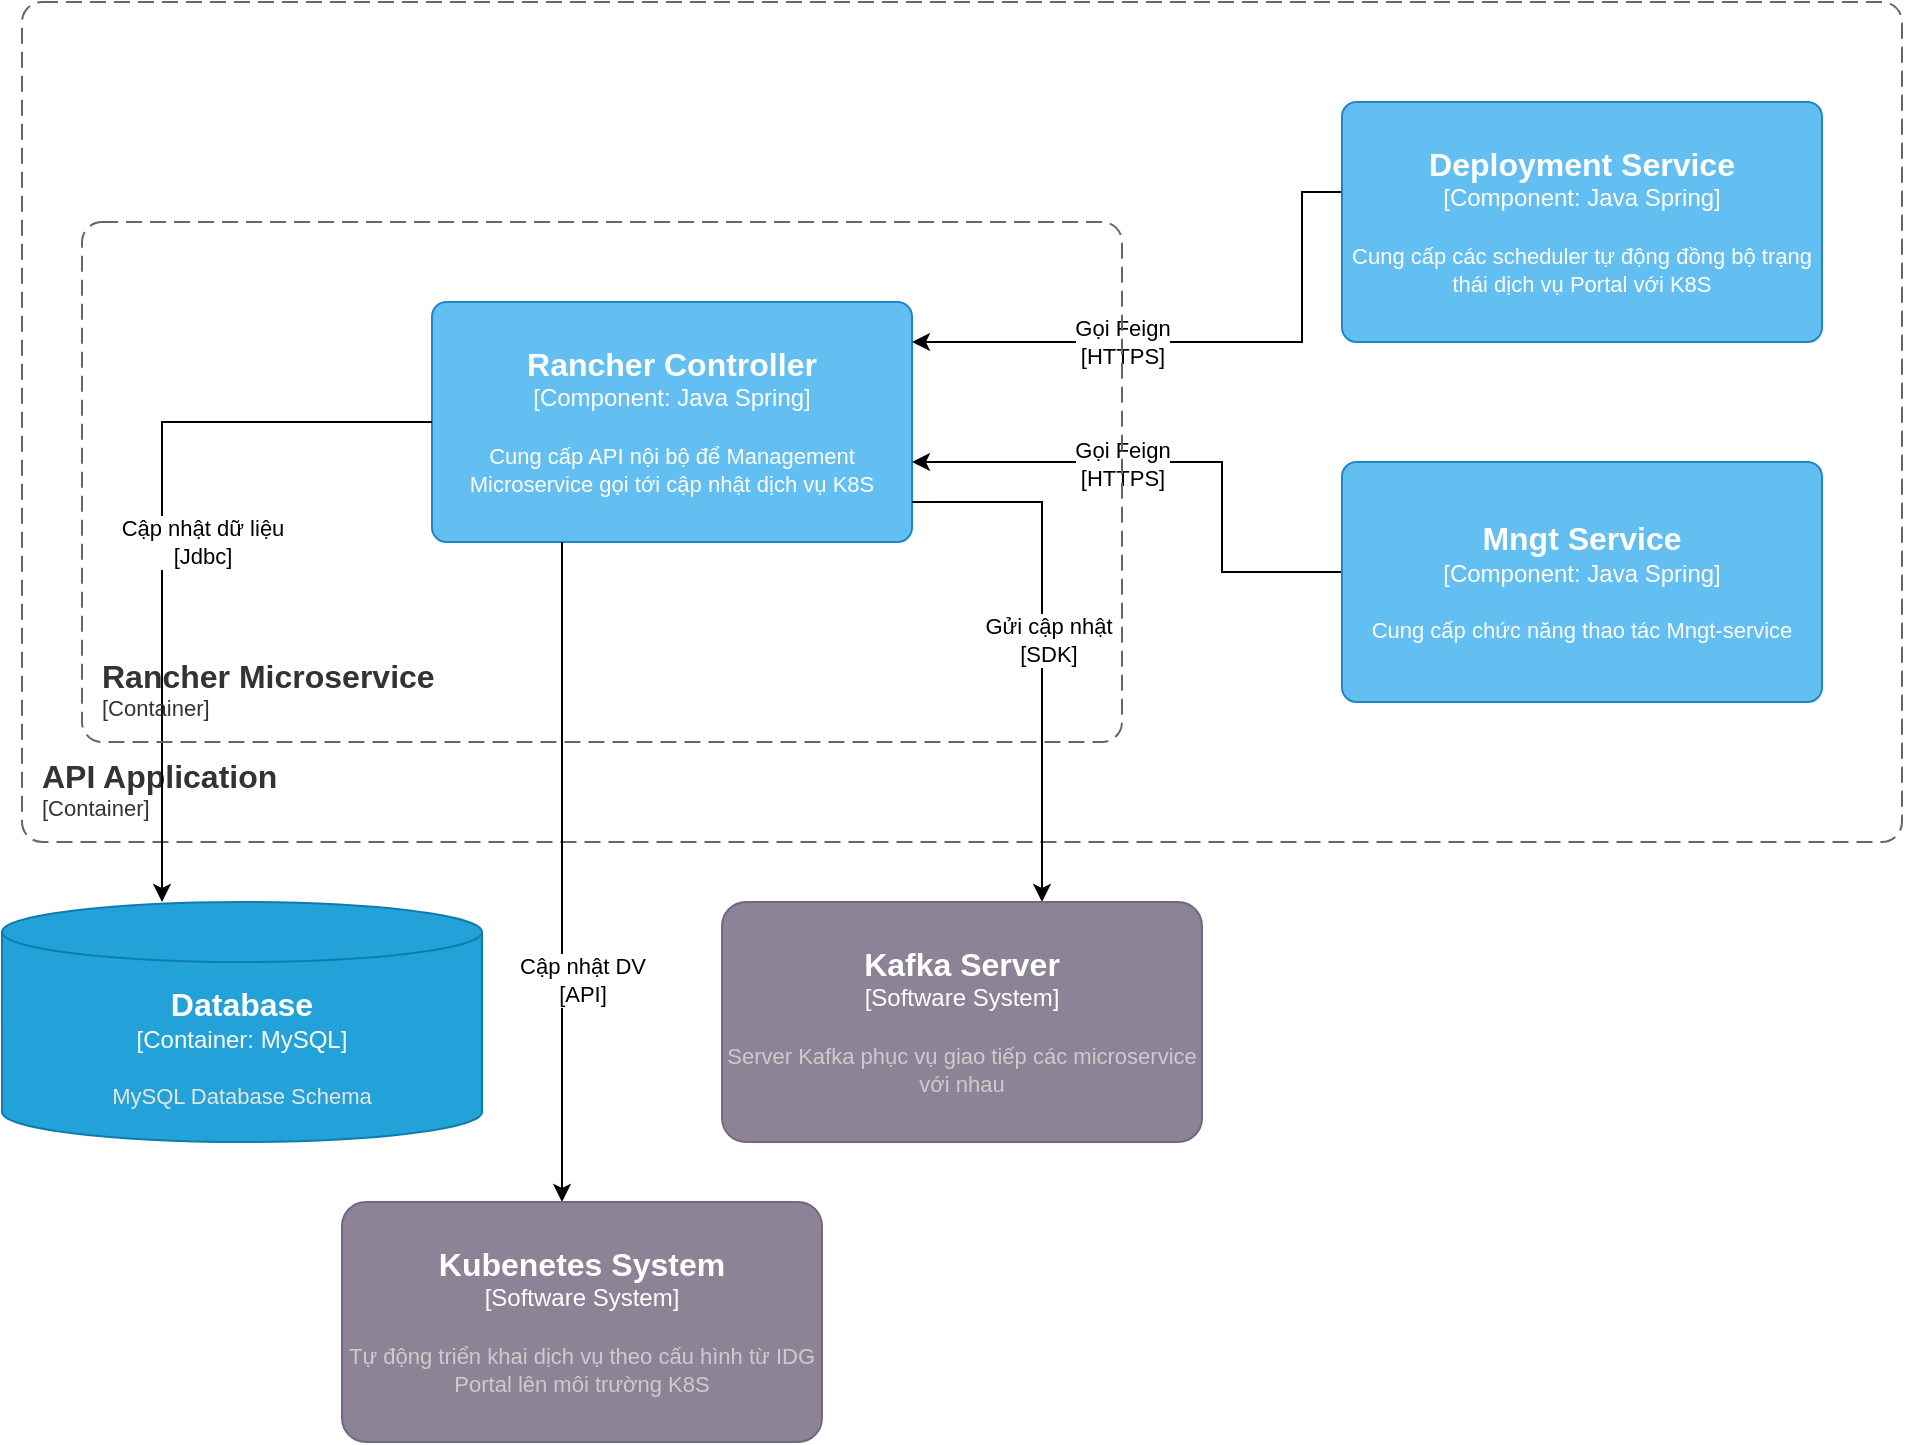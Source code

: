 <mxfile version="20.8.20" type="github">
  <diagram name="Page-1" id="r6R_MJJe3sFELVFsCdEv">
    <mxGraphModel dx="1434" dy="796" grid="1" gridSize="10" guides="1" tooltips="1" connect="1" arrows="1" fold="1" page="1" pageScale="1" pageWidth="850" pageHeight="1100" math="0" shadow="0">
      <root>
        <mxCell id="0" />
        <mxCell id="1" parent="0" />
        <object placeholders="1" c4Name="API Application" c4Type="ContainerScopeBoundary" c4Application="Container" label="&lt;font style=&quot;font-size: 16px&quot;&gt;&lt;b&gt;&lt;div style=&quot;text-align: left&quot;&gt;%c4Name%&lt;/div&gt;&lt;/b&gt;&lt;/font&gt;&lt;div style=&quot;text-align: left&quot;&gt;[%c4Application%]&lt;/div&gt;" id="7XX_SckrA5c89FIKtkMo-1">
          <mxCell style="rounded=1;fontSize=11;whiteSpace=wrap;html=1;dashed=1;arcSize=20;fillColor=none;strokeColor=#666666;fontColor=#333333;labelBackgroundColor=none;align=left;verticalAlign=bottom;labelBorderColor=none;spacingTop=0;spacing=10;dashPattern=8 4;metaEdit=1;rotatable=0;perimeter=rectanglePerimeter;noLabel=0;labelPadding=0;allowArrows=0;connectable=0;expand=0;recursiveResize=0;editable=1;pointerEvents=0;absoluteArcSize=1;points=[[0.25,0,0],[0.5,0,0],[0.75,0,0],[1,0.25,0],[1,0.5,0],[1,0.75,0],[0.75,1,0],[0.5,1,0],[0.25,1,0],[0,0.75,0],[0,0.5,0],[0,0.25,0]];" parent="1" vertex="1">
            <mxGeometry x="120" y="370" width="940" height="420" as="geometry" />
          </mxCell>
        </object>
        <object placeholders="1" c4Name="Rancher Controller" c4Type="Component" c4Technology="Java Spring" c4Description="Cung cấp API nội bộ để Management Microservice gọi tới cập nhật dịch vụ K8S" label="&lt;font style=&quot;font-size: 16px&quot;&gt;&lt;b&gt;%c4Name%&lt;/b&gt;&lt;/font&gt;&lt;div&gt;[%c4Type%: %c4Technology%]&lt;/div&gt;&lt;br&gt;&lt;div&gt;&lt;font style=&quot;font-size: 11px&quot;&gt;%c4Description%&lt;/font&gt;&lt;/div&gt;" id="7XX_SckrA5c89FIKtkMo-11">
          <mxCell style="rounded=1;whiteSpace=wrap;html=1;labelBackgroundColor=none;fillColor=#63BEF2;fontColor=#ffffff;align=center;arcSize=6;strokeColor=#2086C9;metaEdit=1;resizable=0;points=[[0.25,0,0],[0.5,0,0],[0.75,0,0],[1,0.25,0],[1,0.5,0],[1,0.75,0],[0.75,1,0],[0.5,1,0],[0.25,1,0],[0,0.75,0],[0,0.5,0],[0,0.25,0]];" parent="1" vertex="1">
            <mxGeometry x="325" y="520" width="240" height="120" as="geometry" />
          </mxCell>
        </object>
        <mxCell id="7XX_SckrA5c89FIKtkMo-14" style="edgeStyle=orthogonalEdgeStyle;rounded=0;orthogonalLoop=1;jettySize=auto;html=1;" parent="1" source="7XX_SckrA5c89FIKtkMo-11" target="7XX_SckrA5c89FIKtkMo-13" edge="1">
          <mxGeometry relative="1" as="geometry">
            <Array as="points">
              <mxPoint x="370" y="580" />
              <mxPoint x="190" y="580" />
            </Array>
            <mxPoint x="325" y="580" as="sourcePoint" />
          </mxGeometry>
        </mxCell>
        <mxCell id="7XX_SckrA5c89FIKtkMo-15" value="Cập nhật dữ liệu&lt;br&gt;[Jdbc]" style="edgeLabel;html=1;align=center;verticalAlign=middle;resizable=0;points=[];" parent="7XX_SckrA5c89FIKtkMo-14" vertex="1" connectable="0">
          <mxGeometry x="-0.408" y="4" relative="1" as="geometry">
            <mxPoint x="-4" y="56" as="offset" />
          </mxGeometry>
        </mxCell>
        <mxCell id="7XX_SckrA5c89FIKtkMo-21" style="edgeStyle=orthogonalEdgeStyle;rounded=0;orthogonalLoop=1;jettySize=auto;html=1;" parent="1" source="7XX_SckrA5c89FIKtkMo-11" target="7XX_SckrA5c89FIKtkMo-20" edge="1">
          <mxGeometry relative="1" as="geometry">
            <Array as="points">
              <mxPoint x="630" y="620" />
            </Array>
            <mxPoint x="565" y="580" as="sourcePoint" />
          </mxGeometry>
        </mxCell>
        <mxCell id="7XX_SckrA5c89FIKtkMo-22" value="Gửi cập nhật&lt;br&gt;[SDK]" style="edgeLabel;html=1;align=center;verticalAlign=middle;resizable=0;points=[];" parent="7XX_SckrA5c89FIKtkMo-21" vertex="1" connectable="0">
          <mxGeometry x="-0.06" y="3" relative="1" as="geometry">
            <mxPoint y="9" as="offset" />
          </mxGeometry>
        </mxCell>
        <mxCell id="7XX_SckrA5c89FIKtkMo-24" style="edgeStyle=orthogonalEdgeStyle;rounded=0;orthogonalLoop=1;jettySize=auto;html=1;" parent="1" target="7XX_SckrA5c89FIKtkMo-23" edge="1">
          <mxGeometry relative="1" as="geometry">
            <Array as="points">
              <mxPoint x="390" y="730" />
              <mxPoint x="390" y="730" />
            </Array>
            <mxPoint x="390" y="640" as="sourcePoint" />
          </mxGeometry>
        </mxCell>
        <mxCell id="7XX_SckrA5c89FIKtkMo-25" value="Cập nhật DV&lt;br&gt;[API]" style="edgeLabel;html=1;align=center;verticalAlign=middle;resizable=0;points=[];" parent="7XX_SckrA5c89FIKtkMo-24" vertex="1" connectable="0">
          <mxGeometry x="0.176" y="1" relative="1" as="geometry">
            <mxPoint x="9" y="25" as="offset" />
          </mxGeometry>
        </mxCell>
        <object placeholders="1" c4Type="Database" c4Container="Container" c4Technology="MySQL" c4Description="MySQL Database Schema" label="&lt;font style=&quot;font-size: 16px&quot;&gt;&lt;b&gt;%c4Type%&lt;/b&gt;&lt;/font&gt;&lt;div&gt;[%c4Container%:&amp;nbsp;%c4Technology%]&lt;/div&gt;&lt;br&gt;&lt;div&gt;&lt;font style=&quot;font-size: 11px&quot;&gt;&lt;font color=&quot;#E6E6E6&quot;&gt;%c4Description%&lt;/font&gt;&lt;/div&gt;" id="7XX_SckrA5c89FIKtkMo-13">
          <mxCell style="shape=cylinder3;size=15;whiteSpace=wrap;html=1;boundedLbl=1;rounded=0;labelBackgroundColor=none;fillColor=#23A2D9;fontSize=12;fontColor=#ffffff;align=center;strokeColor=#0E7DAD;metaEdit=1;points=[[0.5,0,0],[1,0.25,0],[1,0.5,0],[1,0.75,0],[0.5,1,0],[0,0.75,0],[0,0.5,0],[0,0.25,0]];resizable=0;" parent="1" vertex="1">
            <mxGeometry x="110" y="820" width="240" height="120" as="geometry" />
          </mxCell>
        </object>
        <object placeholders="1" c4Name="Kafka Server" c4Type="Software System" c4Description="Server Kafka phục vụ giao tiếp các microservice với nhau" label="&lt;font style=&quot;font-size: 16px&quot;&gt;&lt;b&gt;%c4Name%&lt;/b&gt;&lt;/font&gt;&lt;div&gt;[%c4Type%]&lt;/div&gt;&lt;br&gt;&lt;div&gt;&lt;font style=&quot;font-size: 11px&quot;&gt;&lt;font color=&quot;#cccccc&quot;&gt;%c4Description%&lt;/font&gt;&lt;/div&gt;" id="7XX_SckrA5c89FIKtkMo-20">
          <mxCell style="rounded=1;whiteSpace=wrap;html=1;labelBackgroundColor=none;fillColor=#8C8496;fontColor=#ffffff;align=center;arcSize=10;strokeColor=#736782;metaEdit=1;resizable=0;points=[[0.25,0,0],[0.5,0,0],[0.75,0,0],[1,0.25,0],[1,0.5,0],[1,0.75,0],[0.75,1,0],[0.5,1,0],[0.25,1,0],[0,0.75,0],[0,0.5,0],[0,0.25,0]];" parent="1" vertex="1">
            <mxGeometry x="470" y="820" width="240" height="120" as="geometry" />
          </mxCell>
        </object>
        <object placeholders="1" c4Name="Kubenetes System" c4Type="Software System" c4Description="Tự động triển khai dịch vụ theo cấu hình từ IDG Portal lên môi trường K8S" label="&lt;font style=&quot;font-size: 16px&quot;&gt;&lt;b&gt;%c4Name%&lt;/b&gt;&lt;/font&gt;&lt;div&gt;[%c4Type%]&lt;/div&gt;&lt;br&gt;&lt;div&gt;&lt;font style=&quot;font-size: 11px&quot;&gt;&lt;font color=&quot;#cccccc&quot;&gt;%c4Description%&lt;/font&gt;&lt;/div&gt;" id="7XX_SckrA5c89FIKtkMo-23">
          <mxCell style="rounded=1;whiteSpace=wrap;html=1;labelBackgroundColor=none;fillColor=#8C8496;fontColor=#ffffff;align=center;arcSize=10;strokeColor=#736782;metaEdit=1;resizable=0;points=[[0.25,0,0],[0.5,0,0],[0.75,0,0],[1,0.25,0],[1,0.5,0],[1,0.75,0],[0.75,1,0],[0.5,1,0],[0.25,1,0],[0,0.75,0],[0,0.5,0],[0,0.25,0]];" parent="1" vertex="1">
            <mxGeometry x="280" y="970" width="240" height="120" as="geometry" />
          </mxCell>
        </object>
        <mxCell id="c69nomneyt9pGIS7cxYu-9" style="edgeStyle=orthogonalEdgeStyle;rounded=0;orthogonalLoop=1;jettySize=auto;html=1;" parent="1" target="7XX_SckrA5c89FIKtkMo-11" edge="1">
          <mxGeometry relative="1" as="geometry">
            <Array as="points">
              <mxPoint x="760" y="465" />
              <mxPoint x="760" y="540" />
            </Array>
            <mxPoint x="780" y="465" as="sourcePoint" />
          </mxGeometry>
        </mxCell>
        <mxCell id="c69nomneyt9pGIS7cxYu-10" value="Gọi Feign&lt;br&gt;[HTTPS]" style="edgeLabel;html=1;align=center;verticalAlign=middle;resizable=0;points=[];" parent="c69nomneyt9pGIS7cxYu-9" vertex="1" connectable="0">
          <mxGeometry x="0.134" y="1" relative="1" as="geometry">
            <mxPoint x="-21" y="-1" as="offset" />
          </mxGeometry>
        </mxCell>
        <mxCell id="c69nomneyt9pGIS7cxYu-11" style="edgeStyle=orthogonalEdgeStyle;rounded=0;orthogonalLoop=1;jettySize=auto;html=1;exitX=0;exitY=0.5;exitDx=0;exitDy=0;exitPerimeter=0;" parent="1" target="7XX_SckrA5c89FIKtkMo-11" edge="1">
          <mxGeometry relative="1" as="geometry">
            <Array as="points">
              <mxPoint x="720" y="655" />
              <mxPoint x="720" y="600" />
            </Array>
            <mxPoint x="780" y="655" as="sourcePoint" />
          </mxGeometry>
        </mxCell>
        <mxCell id="c69nomneyt9pGIS7cxYu-12" value="Gọi Feign&lt;br style=&quot;border-color: var(--border-color);&quot;&gt;[HTTPS]" style="edgeLabel;html=1;align=center;verticalAlign=middle;resizable=0;points=[];" parent="c69nomneyt9pGIS7cxYu-11" vertex="1" connectable="0">
          <mxGeometry x="0.492" y="1" relative="1" as="geometry">
            <mxPoint x="36" as="offset" />
          </mxGeometry>
        </mxCell>
        <object placeholders="1" c4Name="Rancher Microservice" c4Type="ContainerScopeBoundary" c4Application="Container" label="&lt;font style=&quot;font-size: 16px&quot;&gt;&lt;b&gt;&lt;div style=&quot;text-align: left&quot;&gt;%c4Name%&lt;/div&gt;&lt;/b&gt;&lt;/font&gt;&lt;div style=&quot;text-align: left&quot;&gt;[%c4Application%]&lt;/div&gt;" id="acONYom9UUJi_dCxP5o6-1">
          <mxCell style="rounded=1;fontSize=11;whiteSpace=wrap;html=1;dashed=1;arcSize=20;fillColor=none;strokeColor=#666666;fontColor=#333333;labelBackgroundColor=none;align=left;verticalAlign=bottom;labelBorderColor=none;spacingTop=0;spacing=10;dashPattern=8 4;metaEdit=1;rotatable=0;perimeter=rectanglePerimeter;noLabel=0;labelPadding=0;allowArrows=0;connectable=0;expand=0;recursiveResize=0;editable=1;pointerEvents=0;absoluteArcSize=1;points=[[0.25,0,0],[0.5,0,0],[0.75,0,0],[1,0.25,0],[1,0.5,0],[1,0.75,0],[0.75,1,0],[0.5,1,0],[0.25,1,0],[0,0.75,0],[0,0.5,0],[0,0.25,0]];" parent="1" vertex="1">
            <mxGeometry x="150" y="480" width="520" height="260" as="geometry" />
          </mxCell>
        </object>
        <object placeholders="1" c4Name="Deployment Service" c4Type="Component" c4Technology="Java Spring" c4Description="Cung cấp các scheduler tự động đồng bộ trạng thái dịch vụ Portal với K8S" label="&lt;font style=&quot;font-size: 16px&quot;&gt;&lt;b&gt;%c4Name%&lt;/b&gt;&lt;/font&gt;&lt;div&gt;[%c4Type%: %c4Technology%]&lt;/div&gt;&lt;br&gt;&lt;div&gt;&lt;font style=&quot;font-size: 11px&quot;&gt;%c4Description%&lt;/font&gt;&lt;/div&gt;" id="aAxtTu7Oj3dMkBxCnA1--1">
          <mxCell style="rounded=1;whiteSpace=wrap;html=1;labelBackgroundColor=none;fillColor=#63BEF2;fontColor=#ffffff;align=center;arcSize=6;strokeColor=#2086C9;metaEdit=1;resizable=0;points=[[0.25,0,0],[0.5,0,0],[0.75,0,0],[1,0.25,0],[1,0.5,0],[1,0.75,0],[0.75,1,0],[0.5,1,0],[0.25,1,0],[0,0.75,0],[0,0.5,0],[0,0.25,0]];" vertex="1" parent="1">
            <mxGeometry x="780" y="420" width="240" height="120" as="geometry" />
          </mxCell>
        </object>
        <object placeholders="1" c4Name="Mngt Service" c4Type="Component" c4Technology="Java Spring" c4Description="Cung cấp chức năng thao tác Mngt-service" label="&lt;font style=&quot;font-size: 16px&quot;&gt;&lt;b&gt;%c4Name%&lt;/b&gt;&lt;/font&gt;&lt;div&gt;[%c4Type%: %c4Technology%]&lt;/div&gt;&lt;br&gt;&lt;div&gt;&lt;font style=&quot;font-size: 11px&quot;&gt;%c4Description%&lt;/font&gt;&lt;/div&gt;" id="aAxtTu7Oj3dMkBxCnA1--2">
          <mxCell style="rounded=1;whiteSpace=wrap;html=1;labelBackgroundColor=none;fillColor=#63BEF2;fontColor=#ffffff;align=center;arcSize=6;strokeColor=#2086C9;metaEdit=1;resizable=0;points=[[0.25,0,0],[0.5,0,0],[0.75,0,0],[1,0.25,0],[1,0.5,0],[1,0.75,0],[0.75,1,0],[0.5,1,0],[0.25,1,0],[0,0.75,0],[0,0.5,0],[0,0.25,0]];" vertex="1" parent="1">
            <mxGeometry x="780" y="600" width="240" height="120" as="geometry" />
          </mxCell>
        </object>
      </root>
    </mxGraphModel>
  </diagram>
</mxfile>
